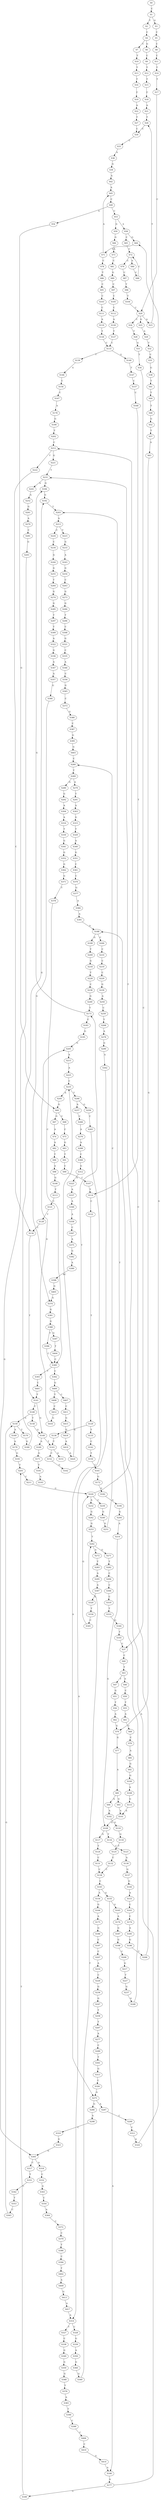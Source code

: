 strict digraph  {
	S0 -> S1 [ label = C ];
	S1 -> S2 [ label = T ];
	S1 -> S3 [ label = G ];
	S2 -> S4 [ label = C ];
	S3 -> S5 [ label = C ];
	S4 -> S6 [ label = G ];
	S4 -> S7 [ label = C ];
	S5 -> S8 [ label = C ];
	S6 -> S9 [ label = C ];
	S7 -> S10 [ label = T ];
	S8 -> S11 [ label = C ];
	S9 -> S12 [ label = T ];
	S10 -> S13 [ label = T ];
	S11 -> S14 [ label = T ];
	S12 -> S15 [ label = T ];
	S13 -> S16 [ label = T ];
	S14 -> S17 [ label = T ];
	S15 -> S18 [ label = C ];
	S16 -> S19 [ label = C ];
	S17 -> S20 [ label = C ];
	S18 -> S21 [ label = A ];
	S19 -> S22 [ label = A ];
	S20 -> S23 [ label = A ];
	S20 -> S24 [ label = C ];
	S20 -> S25 [ label = G ];
	S21 -> S26 [ label = T ];
	S22 -> S27 [ label = T ];
	S23 -> S26 [ label = T ];
	S24 -> S28 [ label = T ];
	S25 -> S29 [ label = A ];
	S26 -> S30 [ label = C ];
	S27 -> S30 [ label = C ];
	S28 -> S31 [ label = G ];
	S29 -> S32 [ label = T ];
	S30 -> S33 [ label = C ];
	S31 -> S34 [ label = T ];
	S32 -> S35 [ label = C ];
	S33 -> S36 [ label = A ];
	S34 -> S37 [ label = C ];
	S35 -> S38 [ label = G ];
	S36 -> S39 [ label = G ];
	S37 -> S40 [ label = C ];
	S38 -> S41 [ label = T ];
	S39 -> S42 [ label = A ];
	S40 -> S43 [ label = T ];
	S41 -> S44 [ label = T ];
	S42 -> S45 [ label = A ];
	S43 -> S46 [ label = A ];
	S43 -> S47 [ label = T ];
	S44 -> S48 [ label = T ];
	S45 -> S49 [ label = C ];
	S46 -> S50 [ label = C ];
	S47 -> S51 [ label = G ];
	S48 -> S52 [ label = G ];
	S49 -> S53 [ label = C ];
	S49 -> S54 [ label = A ];
	S50 -> S55 [ label = T ];
	S51 -> S56 [ label = T ];
	S52 -> S57 [ label = T ];
	S53 -> S58 [ label = A ];
	S53 -> S59 [ label = G ];
	S54 -> S60 [ label = G ];
	S55 -> S61 [ label = A ];
	S56 -> S62 [ label = A ];
	S57 -> S63 [ label = A ];
	S58 -> S64 [ label = G ];
	S58 -> S65 [ label = C ];
	S59 -> S66 [ label = G ];
	S60 -> S67 [ label = G ];
	S60 -> S68 [ label = C ];
	S61 -> S69 [ label = C ];
	S62 -> S70 [ label = G ];
	S63 -> S70 [ label = G ];
	S64 -> S71 [ label = A ];
	S65 -> S72 [ label = C ];
	S66 -> S73 [ label = A ];
	S67 -> S74 [ label = A ];
	S68 -> S75 [ label = C ];
	S69 -> S76 [ label = C ];
	S70 -> S77 [ label = G ];
	S71 -> S78 [ label = C ];
	S71 -> S45 [ label = A ];
	S72 -> S79 [ label = C ];
	S72 -> S80 [ label = A ];
	S73 -> S81 [ label = C ];
	S74 -> S82 [ label = A ];
	S75 -> S83 [ label = G ];
	S76 -> S84 [ label = A ];
	S77 -> S85 [ label = A ];
	S78 -> S86 [ label = T ];
	S79 -> S87 [ label = C ];
	S80 -> S88 [ label = C ];
	S81 -> S89 [ label = G ];
	S82 -> S90 [ label = T ];
	S83 -> S91 [ label = T ];
	S84 -> S92 [ label = G ];
	S85 -> S93 [ label = G ];
	S85 -> S94 [ label = A ];
	S86 -> S95 [ label = C ];
	S87 -> S96 [ label = T ];
	S88 -> S72 [ label = C ];
	S89 -> S97 [ label = C ];
	S90 -> S98 [ label = A ];
	S91 -> S99 [ label = C ];
	S92 -> S100 [ label = G ];
	S93 -> S101 [ label = A ];
	S94 -> S102 [ label = A ];
	S95 -> S103 [ label = C ];
	S96 -> S104 [ label = T ];
	S97 -> S105 [ label = C ];
	S98 -> S106 [ label = G ];
	S99 -> S107 [ label = C ];
	S100 -> S108 [ label = A ];
	S101 -> S109 [ label = G ];
	S102 -> S110 [ label = G ];
	S103 -> S111 [ label = C ];
	S104 -> S20 [ label = C ];
	S105 -> S112 [ label = C ];
	S106 -> S113 [ label = T ];
	S107 -> S114 [ label = T ];
	S108 -> S115 [ label = G ];
	S109 -> S116 [ label = T ];
	S109 -> S117 [ label = G ];
	S110 -> S118 [ label = G ];
	S111 -> S119 [ label = A ];
	S112 -> S120 [ label = A ];
	S113 -> S121 [ label = C ];
	S114 -> S122 [ label = C ];
	S115 -> S101 [ label = A ];
	S116 -> S123 [ label = C ];
	S117 -> S124 [ label = T ];
	S118 -> S125 [ label = T ];
	S119 -> S126 [ label = T ];
	S120 -> S127 [ label = T ];
	S121 -> S128 [ label = T ];
	S122 -> S129 [ label = T ];
	S123 -> S130 [ label = A ];
	S124 -> S131 [ label = C ];
	S125 -> S132 [ label = C ];
	S126 -> S133 [ label = C ];
	S127 -> S133 [ label = C ];
	S128 -> S134 [ label = C ];
	S129 -> S135 [ label = T ];
	S129 -> S136 [ label = G ];
	S130 -> S137 [ label = G ];
	S131 -> S138 [ label = C ];
	S132 -> S138 [ label = C ];
	S133 -> S139 [ label = T ];
	S133 -> S140 [ label = G ];
	S134 -> S141 [ label = T ];
	S135 -> S142 [ label = C ];
	S136 -> S143 [ label = T ];
	S137 -> S144 [ label = G ];
	S138 -> S145 [ label = C ];
	S139 -> S146 [ label = G ];
	S140 -> S147 [ label = T ];
	S141 -> S148 [ label = C ];
	S141 -> S149 [ label = G ];
	S142 -> S150 [ label = T ];
	S143 -> S151 [ label = A ];
	S143 -> S152 [ label = C ];
	S144 -> S153 [ label = A ];
	S145 -> S154 [ label = A ];
	S145 -> S155 [ label = G ];
	S146 -> S156 [ label = C ];
	S147 -> S157 [ label = C ];
	S148 -> S158 [ label = T ];
	S148 -> S159 [ label = G ];
	S149 -> S160 [ label = A ];
	S149 -> S143 [ label = T ];
	S150 -> S161 [ label = C ];
	S152 -> S162 [ label = G ];
	S153 -> S163 [ label = C ];
	S154 -> S164 [ label = G ];
	S155 -> S165 [ label = G ];
	S155 -> S166 [ label = A ];
	S156 -> S167 [ label = C ];
	S157 -> S168 [ label = C ];
	S158 -> S149 [ label = G ];
	S159 -> S169 [ label = A ];
	S159 -> S170 [ label = T ];
	S160 -> S171 [ label = G ];
	S161 -> S172 [ label = G ];
	S162 -> S173 [ label = T ];
	S163 -> S174 [ label = C ];
	S164 -> S175 [ label = A ];
	S165 -> S176 [ label = A ];
	S166 -> S177 [ label = A ];
	S167 -> S178 [ label = A ];
	S168 -> S114 [ label = T ];
	S169 -> S179 [ label = A ];
	S170 -> S180 [ label = G ];
	S171 -> S181 [ label = T ];
	S172 -> S182 [ label = G ];
	S173 -> S183 [ label = C ];
	S173 -> S184 [ label = G ];
	S174 -> S185 [ label = A ];
	S175 -> S186 [ label = G ];
	S176 -> S187 [ label = G ];
	S177 -> S188 [ label = A ];
	S177 -> S189 [ label = G ];
	S178 -> S190 [ label = G ];
	S179 -> S191 [ label = G ];
	S180 -> S192 [ label = G ];
	S181 -> S193 [ label = A ];
	S182 -> S194 [ label = A ];
	S183 -> S195 [ label = G ];
	S184 -> S192 [ label = G ];
	S185 -> S196 [ label = G ];
	S186 -> S197 [ label = C ];
	S187 -> S198 [ label = G ];
	S188 -> S199 [ label = G ];
	S188 -> S200 [ label = C ];
	S189 -> S201 [ label = T ];
	S190 -> S202 [ label = T ];
	S191 -> S201 [ label = T ];
	S192 -> S203 [ label = T ];
	S194 -> S204 [ label = G ];
	S195 -> S205 [ label = G ];
	S196 -> S206 [ label = T ];
	S197 -> S207 [ label = C ];
	S198 -> S208 [ label = C ];
	S199 -> S209 [ label = T ];
	S200 -> S210 [ label = C ];
	S201 -> S211 [ label = C ];
	S202 -> S212 [ label = C ];
	S203 -> S213 [ label = A ];
	S204 -> S214 [ label = A ];
	S205 -> S215 [ label = A ];
	S206 -> S212 [ label = C ];
	S207 -> S216 [ label = A ];
	S208 -> S217 [ label = G ];
	S209 -> S218 [ label = G ];
	S210 -> S219 [ label = C ];
	S211 -> S220 [ label = G ];
	S212 -> S221 [ label = G ];
	S212 -> S222 [ label = T ];
	S213 -> S223 [ label = T ];
	S213 -> S224 [ label = C ];
	S214 -> S109 [ label = G ];
	S215 -> S225 [ label = A ];
	S216 -> S226 [ label = C ];
	S217 -> S227 [ label = T ];
	S218 -> S228 [ label = T ];
	S219 -> S229 [ label = C ];
	S220 -> S230 [ label = C ];
	S220 -> S231 [ label = T ];
	S220 -> S232 [ label = A ];
	S221 -> S231 [ label = T ];
	S222 -> S134 [ label = C ];
	S223 -> S233 [ label = G ];
	S224 -> S234 [ label = C ];
	S225 -> S235 [ label = C ];
	S226 -> S236 [ label = G ];
	S227 -> S237 [ label = G ];
	S228 -> S238 [ label = C ];
	S229 -> S239 [ label = G ];
	S230 -> S240 [ label = G ];
	S231 -> S241 [ label = A ];
	S231 -> S184 [ label = G ];
	S232 -> S242 [ label = G ];
	S233 -> S243 [ label = A ];
	S234 -> S244 [ label = G ];
	S235 -> S245 [ label = A ];
	S235 -> S246 [ label = T ];
	S236 -> S247 [ label = G ];
	S237 -> S248 [ label = G ];
	S238 -> S249 [ label = G ];
	S239 -> S250 [ label = A ];
	S240 -> S251 [ label = G ];
	S241 -> S252 [ label = A ];
	S242 -> S253 [ label = G ];
	S243 -> S254 [ label = G ];
	S244 -> S255 [ label = G ];
	S245 -> S60 [ label = G ];
	S246 -> S256 [ label = G ];
	S246 -> S257 [ label = A ];
	S247 -> S258 [ label = T ];
	S248 -> S203 [ label = T ];
	S249 -> S173 [ label = T ];
	S250 -> S259 [ label = C ];
	S251 -> S260 [ label = C ];
	S252 -> S261 [ label = G ];
	S253 -> S262 [ label = T ];
	S254 -> S263 [ label = C ];
	S255 -> S264 [ label = T ];
	S256 -> S265 [ label = C ];
	S257 -> S266 [ label = C ];
	S258 -> S267 [ label = T ];
	S259 -> S268 [ label = T ];
	S260 -> S269 [ label = T ];
	S261 -> S270 [ label = A ];
	S262 -> S271 [ label = G ];
	S262 -> S272 [ label = A ];
	S263 -> S273 [ label = G ];
	S264 -> S274 [ label = G ];
	S265 -> S275 [ label = A ];
	S266 -> S276 [ label = A ];
	S267 -> S277 [ label = A ];
	S268 -> S278 [ label = A ];
	S269 -> S279 [ label = A ];
	S269 -> S280 [ label = G ];
	S270 -> S281 [ label = C ];
	S271 -> S282 [ label = T ];
	S272 -> S283 [ label = T ];
	S273 -> S284 [ label = G ];
	S274 -> S285 [ label = G ];
	S275 -> S286 [ label = G ];
	S275 -> S287 [ label = A ];
	S276 -> S288 [ label = A ];
	S277 -> S289 [ label = C ];
	S278 -> S290 [ label = G ];
	S279 -> S291 [ label = T ];
	S280 -> S292 [ label = G ];
	S281 -> S293 [ label = G ];
	S282 -> S294 [ label = C ];
	S283 -> S295 [ label = A ];
	S284 -> S296 [ label = T ];
	S285 -> S297 [ label = T ];
	S286 -> S298 [ label = A ];
	S287 -> S299 [ label = C ];
	S288 -> S300 [ label = C ];
	S289 -> S301 [ label = T ];
	S290 -> S302 [ label = A ];
	S291 -> S303 [ label = A ];
	S292 -> S304 [ label = A ];
	S293 -> S305 [ label = G ];
	S294 -> S306 [ label = C ];
	S295 -> S307 [ label = A ];
	S296 -> S308 [ label = C ];
	S297 -> S309 [ label = T ];
	S298 -> S310 [ label = C ];
	S299 -> S311 [ label = C ];
	S300 -> S312 [ label = G ];
	S301 -> S313 [ label = G ];
	S302 -> S314 [ label = A ];
	S303 -> S315 [ label = G ];
	S304 -> S316 [ label = A ];
	S305 -> S317 [ label = C ];
	S305 -> S318 [ label = A ];
	S306 -> S319 [ label = C ];
	S307 -> S320 [ label = G ];
	S308 -> S321 [ label = G ];
	S309 -> S322 [ label = A ];
	S310 -> S323 [ label = G ];
	S311 -> S324 [ label = A ];
	S312 -> S325 [ label = A ];
	S313 -> S326 [ label = C ];
	S314 -> S327 [ label = T ];
	S314 -> S328 [ label = C ];
	S315 -> S329 [ label = T ];
	S316 -> S330 [ label = T ];
	S317 -> S331 [ label = T ];
	S318 -> S332 [ label = C ];
	S319 -> S333 [ label = T ];
	S320 -> S334 [ label = T ];
	S321 -> S335 [ label = C ];
	S322 -> S336 [ label = G ];
	S323 -> S305 [ label = G ];
	S324 -> S64 [ label = G ];
	S325 -> S337 [ label = A ];
	S326 -> S275 [ label = A ];
	S327 -> S338 [ label = C ];
	S328 -> S339 [ label = G ];
	S329 -> S340 [ label = A ];
	S330 -> S341 [ label = G ];
	S331 -> S342 [ label = C ];
	S332 -> S343 [ label = A ];
	S333 -> S344 [ label = G ];
	S334 -> S345 [ label = C ];
	S335 -> S346 [ label = A ];
	S336 -> S347 [ label = A ];
	S337 -> S348 [ label = A ];
	S338 -> S349 [ label = G ];
	S339 -> S350 [ label = A ];
	S340 -> S351 [ label = G ];
	S341 -> S352 [ label = G ];
	S342 -> S353 [ label = T ];
	S343 -> S354 [ label = C ];
	S344 -> S355 [ label = T ];
	S345 -> S220 [ label = G ];
	S346 -> S356 [ label = C ];
	S347 -> S357 [ label = A ];
	S348 -> S358 [ label = A ];
	S349 -> S359 [ label = G ];
	S350 -> S360 [ label = G ];
	S351 -> S361 [ label = C ];
	S352 -> S362 [ label = G ];
	S353 -> S363 [ label = C ];
	S354 -> S364 [ label = A ];
	S355 -> S37 [ label = C ];
	S356 -> S365 [ label = G ];
	S357 -> S366 [ label = G ];
	S358 -> S367 [ label = C ];
	S359 -> S368 [ label = G ];
	S360 -> S369 [ label = G ];
	S361 -> S370 [ label = C ];
	S362 -> S371 [ label = G ];
	S363 -> S159 [ label = G ];
	S364 -> S372 [ label = C ];
	S365 -> S373 [ label = C ];
	S366 -> S374 [ label = G ];
	S367 -> S375 [ label = A ];
	S368 -> S376 [ label = T ];
	S369 -> S262 [ label = T ];
	S370 -> S377 [ label = G ];
	S371 -> S378 [ label = T ];
	S372 -> S379 [ label = C ];
	S373 -> S380 [ label = G ];
	S374 -> S381 [ label = G ];
	S375 -> S382 [ label = G ];
	S376 -> S383 [ label = A ];
	S377 -> S384 [ label = A ];
	S378 -> S385 [ label = C ];
	S379 -> S386 [ label = T ];
	S380 -> S387 [ label = C ];
	S381 -> S388 [ label = G ];
	S382 -> S389 [ label = A ];
	S383 -> S390 [ label = T ];
	S384 -> S391 [ label = A ];
	S385 -> S392 [ label = C ];
	S385 -> S393 [ label = T ];
	S386 -> S394 [ label = C ];
	S387 -> S395 [ label = G ];
	S388 -> S396 [ label = T ];
	S388 -> S397 [ label = G ];
	S389 -> S398 [ label = A ];
	S390 -> S399 [ label = C ];
	S391 -> S188 [ label = A ];
	S392 -> S400 [ label = G ];
	S393 -> S401 [ label = C ];
	S394 -> S402 [ label = T ];
	S395 -> S403 [ label = G ];
	S396 -> S385 [ label = C ];
	S397 -> S404 [ label = T ];
	S398 -> S405 [ label = G ];
	S399 -> S406 [ label = C ];
	S400 -> S407 [ label = C ];
	S400 -> S408 [ label = T ];
	S401 -> S141 [ label = T ];
	S402 -> S409 [ label = A ];
	S403 -> S260 [ label = C ];
	S404 -> S385 [ label = C ];
	S405 -> S374 [ label = G ];
	S406 -> S410 [ label = C ];
	S407 -> S411 [ label = C ];
	S408 -> S412 [ label = C ];
	S409 -> S413 [ label = G ];
	S410 -> S414 [ label = G ];
	S411 -> S415 [ label = G ];
	S412 -> S416 [ label = G ];
	S413 -> S417 [ label = A ];
	S414 -> S166 [ label = A ];
	S415 -> S418 [ label = G ];
	S416 -> S205 [ label = G ];
	S417 -> S314 [ label = A ];
	S418 -> S419 [ label = A ];
	S419 -> S420 [ label = A ];
	S420 -> S235 [ label = C ];
}
